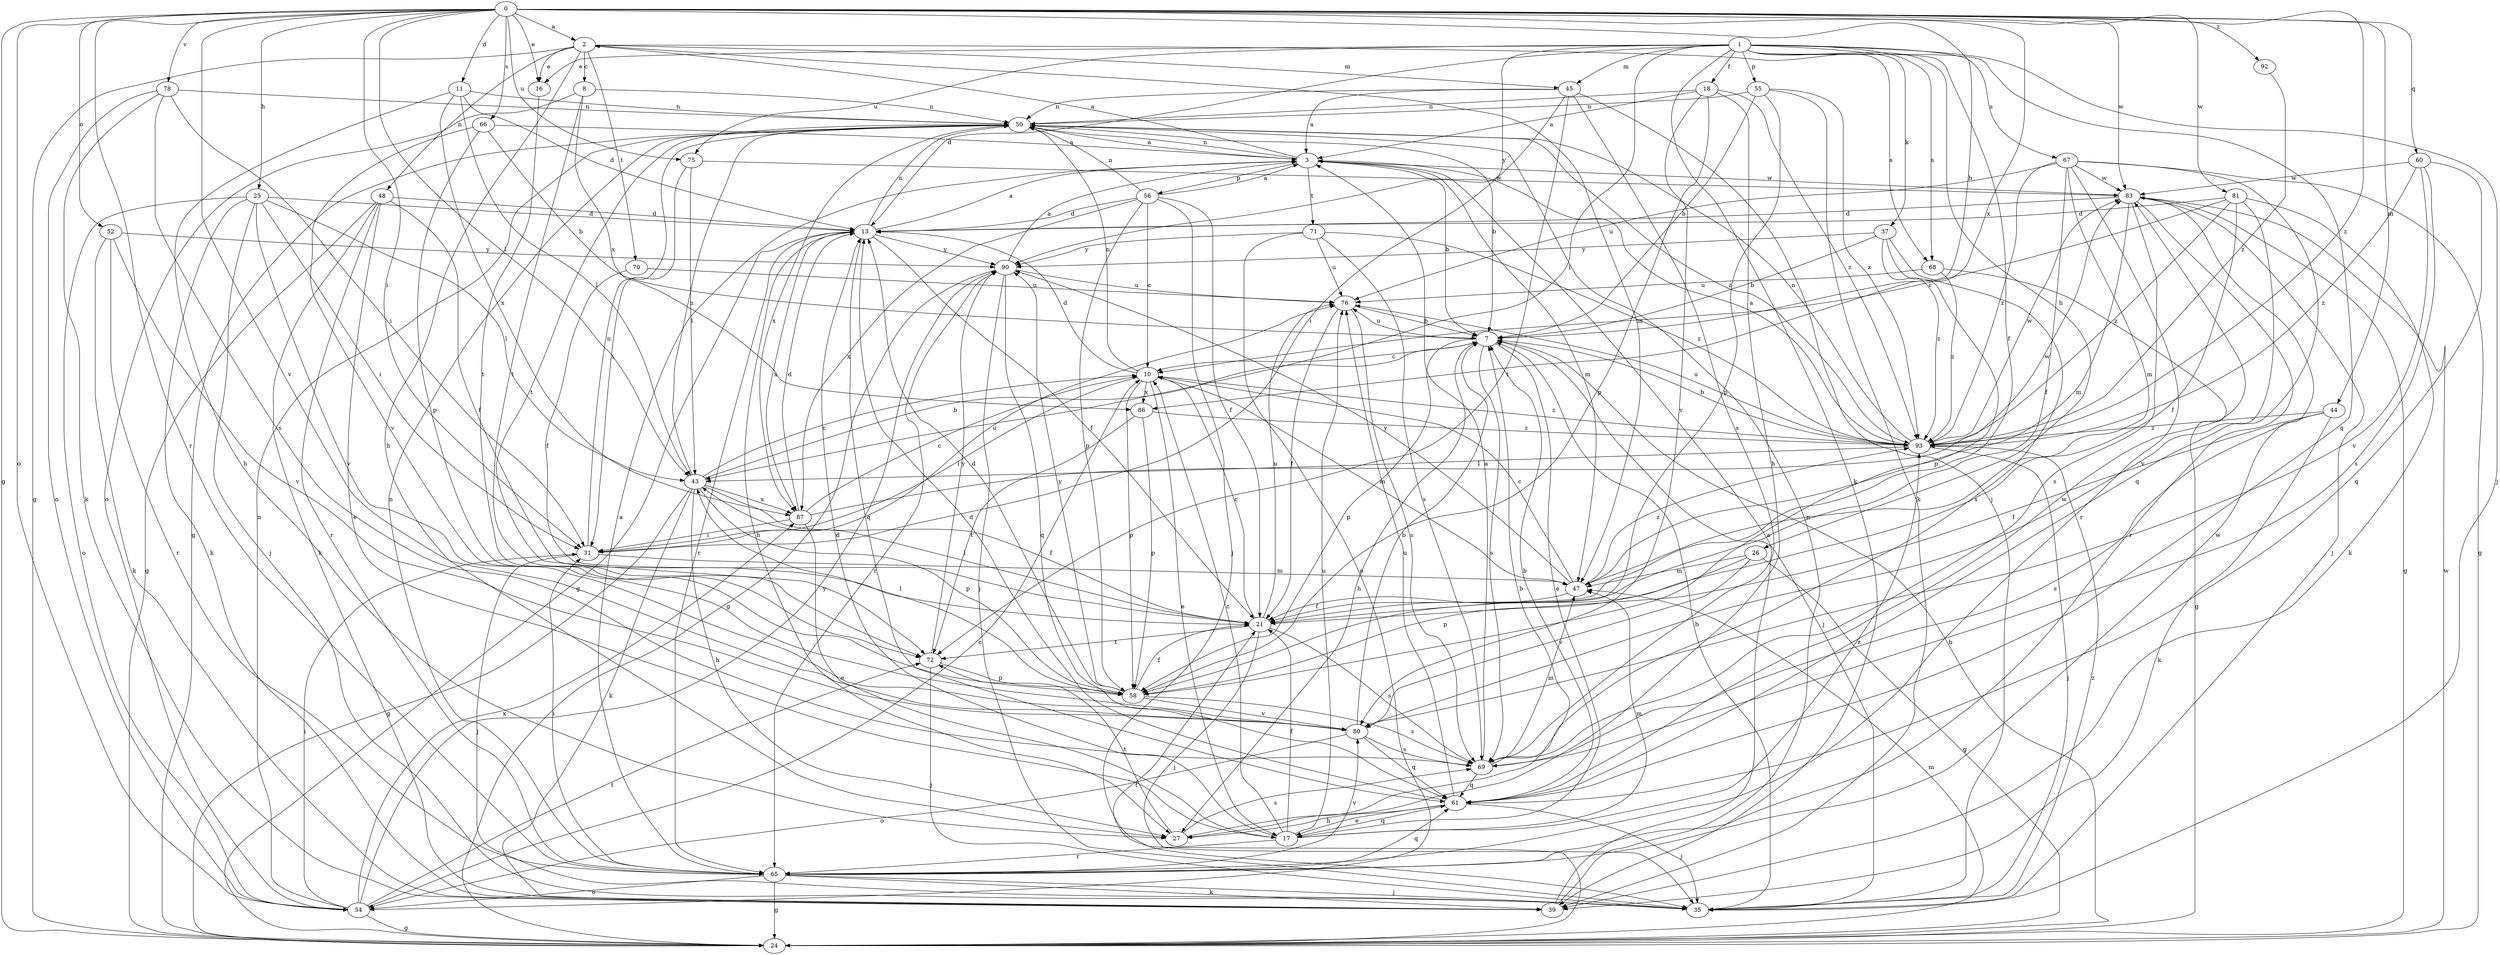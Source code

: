 strict digraph  {
0;
1;
2;
3;
7;
8;
10;
11;
13;
16;
17;
18;
21;
24;
25;
26;
27;
31;
35;
37;
39;
43;
44;
45;
47;
48;
50;
52;
54;
55;
56;
58;
60;
61;
65;
66;
67;
68;
69;
70;
71;
72;
75;
76;
78;
80;
81;
83;
86;
87;
90;
92;
93;
0 -> 2  [label=a];
0 -> 7  [label=b];
0 -> 11  [label=d];
0 -> 16  [label=e];
0 -> 24  [label=g];
0 -> 25  [label=h];
0 -> 31  [label=i];
0 -> 43  [label=l];
0 -> 44  [label=m];
0 -> 52  [label=o];
0 -> 54  [label=o];
0 -> 60  [label=q];
0 -> 65  [label=r];
0 -> 66  [label=s];
0 -> 75  [label=u];
0 -> 78  [label=v];
0 -> 80  [label=v];
0 -> 81  [label=w];
0 -> 83  [label=w];
0 -> 86  [label=x];
0 -> 92  [label=z];
0 -> 93  [label=z];
1 -> 13  [label=d];
1 -> 16  [label=e];
1 -> 18  [label=f];
1 -> 21  [label=f];
1 -> 26  [label=h];
1 -> 35  [label=j];
1 -> 37  [label=k];
1 -> 39  [label=k];
1 -> 43  [label=l];
1 -> 45  [label=m];
1 -> 55  [label=p];
1 -> 61  [label=q];
1 -> 67  [label=s];
1 -> 68  [label=s];
1 -> 75  [label=u];
1 -> 90  [label=y];
2 -> 8  [label=c];
2 -> 16  [label=e];
2 -> 24  [label=g];
2 -> 27  [label=h];
2 -> 45  [label=m];
2 -> 47  [label=m];
2 -> 48  [label=n];
2 -> 68  [label=s];
2 -> 70  [label=t];
3 -> 2  [label=a];
3 -> 7  [label=b];
3 -> 47  [label=m];
3 -> 50  [label=n];
3 -> 56  [label=p];
3 -> 71  [label=t];
3 -> 83  [label=w];
7 -> 10  [label=c];
7 -> 17  [label=e];
7 -> 27  [label=h];
7 -> 35  [label=j];
7 -> 58  [label=p];
7 -> 69  [label=s];
7 -> 76  [label=u];
8 -> 50  [label=n];
8 -> 54  [label=o];
8 -> 72  [label=t];
8 -> 86  [label=x];
10 -> 13  [label=d];
10 -> 17  [label=e];
10 -> 31  [label=i];
10 -> 47  [label=m];
10 -> 50  [label=n];
10 -> 58  [label=p];
10 -> 86  [label=x];
10 -> 93  [label=z];
11 -> 13  [label=d];
11 -> 27  [label=h];
11 -> 43  [label=l];
11 -> 50  [label=n];
11 -> 87  [label=x];
13 -> 3  [label=a];
13 -> 21  [label=f];
13 -> 24  [label=g];
13 -> 27  [label=h];
13 -> 50  [label=n];
13 -> 61  [label=q];
13 -> 65  [label=r];
13 -> 87  [label=x];
13 -> 90  [label=y];
16 -> 72  [label=t];
17 -> 10  [label=c];
17 -> 13  [label=d];
17 -> 21  [label=f];
17 -> 47  [label=m];
17 -> 61  [label=q];
17 -> 65  [label=r];
17 -> 76  [label=u];
17 -> 93  [label=z];
18 -> 3  [label=a];
18 -> 27  [label=h];
18 -> 50  [label=n];
18 -> 58  [label=p];
18 -> 80  [label=v];
18 -> 93  [label=z];
21 -> 10  [label=c];
21 -> 35  [label=j];
21 -> 43  [label=l];
21 -> 69  [label=s];
21 -> 72  [label=t];
21 -> 76  [label=u];
24 -> 7  [label=b];
24 -> 21  [label=f];
24 -> 47  [label=m];
24 -> 83  [label=w];
25 -> 13  [label=d];
25 -> 31  [label=i];
25 -> 35  [label=j];
25 -> 39  [label=k];
25 -> 43  [label=l];
25 -> 54  [label=o];
25 -> 80  [label=v];
26 -> 24  [label=g];
26 -> 47  [label=m];
26 -> 58  [label=p];
26 -> 80  [label=v];
27 -> 7  [label=b];
27 -> 69  [label=s];
27 -> 72  [label=t];
31 -> 35  [label=j];
31 -> 47  [label=m];
31 -> 50  [label=n];
31 -> 76  [label=u];
35 -> 7  [label=b];
35 -> 93  [label=z];
37 -> 7  [label=b];
37 -> 58  [label=p];
37 -> 69  [label=s];
37 -> 90  [label=y];
37 -> 93  [label=z];
39 -> 3  [label=a];
39 -> 50  [label=n];
43 -> 7  [label=b];
43 -> 10  [label=c];
43 -> 21  [label=f];
43 -> 24  [label=g];
43 -> 27  [label=h];
43 -> 39  [label=k];
43 -> 50  [label=n];
43 -> 58  [label=p];
43 -> 87  [label=x];
44 -> 21  [label=f];
44 -> 39  [label=k];
44 -> 69  [label=s];
44 -> 93  [label=z];
45 -> 3  [label=a];
45 -> 31  [label=i];
45 -> 35  [label=j];
45 -> 50  [label=n];
45 -> 69  [label=s];
45 -> 72  [label=t];
47 -> 10  [label=c];
47 -> 21  [label=f];
47 -> 90  [label=y];
47 -> 93  [label=z];
48 -> 13  [label=d];
48 -> 17  [label=e];
48 -> 21  [label=f];
48 -> 24  [label=g];
48 -> 39  [label=k];
48 -> 65  [label=r];
50 -> 3  [label=a];
50 -> 7  [label=b];
50 -> 24  [label=g];
50 -> 72  [label=t];
50 -> 87  [label=x];
50 -> 93  [label=z];
52 -> 39  [label=k];
52 -> 65  [label=r];
52 -> 80  [label=v];
52 -> 90  [label=y];
54 -> 10  [label=c];
54 -> 24  [label=g];
54 -> 31  [label=i];
54 -> 50  [label=n];
54 -> 72  [label=t];
54 -> 87  [label=x];
54 -> 90  [label=y];
55 -> 7  [label=b];
55 -> 39  [label=k];
55 -> 50  [label=n];
55 -> 58  [label=p];
55 -> 93  [label=z];
56 -> 3  [label=a];
56 -> 10  [label=c];
56 -> 13  [label=d];
56 -> 21  [label=f];
56 -> 35  [label=j];
56 -> 50  [label=n];
56 -> 58  [label=p];
56 -> 87  [label=x];
58 -> 13  [label=d];
58 -> 21  [label=f];
58 -> 43  [label=l];
58 -> 69  [label=s];
58 -> 80  [label=v];
58 -> 90  [label=y];
60 -> 61  [label=q];
60 -> 69  [label=s];
60 -> 80  [label=v];
60 -> 83  [label=w];
60 -> 93  [label=z];
61 -> 7  [label=b];
61 -> 13  [label=d];
61 -> 17  [label=e];
61 -> 27  [label=h];
61 -> 35  [label=j];
61 -> 76  [label=u];
61 -> 83  [label=w];
65 -> 3  [label=a];
65 -> 24  [label=g];
65 -> 31  [label=i];
65 -> 35  [label=j];
65 -> 39  [label=k];
65 -> 50  [label=n];
65 -> 54  [label=o];
65 -> 61  [label=q];
65 -> 80  [label=v];
65 -> 83  [label=w];
66 -> 3  [label=a];
66 -> 7  [label=b];
66 -> 58  [label=p];
66 -> 80  [label=v];
67 -> 21  [label=f];
67 -> 24  [label=g];
67 -> 47  [label=m];
67 -> 61  [label=q];
67 -> 65  [label=r];
67 -> 76  [label=u];
67 -> 83  [label=w];
67 -> 93  [label=z];
68 -> 24  [label=g];
68 -> 76  [label=u];
68 -> 93  [label=z];
69 -> 3  [label=a];
69 -> 47  [label=m];
69 -> 61  [label=q];
70 -> 21  [label=f];
70 -> 76  [label=u];
71 -> 54  [label=o];
71 -> 69  [label=s];
71 -> 76  [label=u];
71 -> 90  [label=y];
71 -> 93  [label=z];
72 -> 35  [label=j];
72 -> 58  [label=p];
72 -> 90  [label=y];
75 -> 31  [label=i];
75 -> 43  [label=l];
75 -> 83  [label=w];
76 -> 7  [label=b];
76 -> 21  [label=f];
76 -> 69  [label=s];
78 -> 31  [label=i];
78 -> 39  [label=k];
78 -> 50  [label=n];
78 -> 54  [label=o];
78 -> 69  [label=s];
80 -> 7  [label=b];
80 -> 54  [label=o];
80 -> 61  [label=q];
80 -> 69  [label=s];
81 -> 10  [label=c];
81 -> 13  [label=d];
81 -> 21  [label=f];
81 -> 39  [label=k];
81 -> 80  [label=v];
81 -> 93  [label=z];
83 -> 13  [label=d];
83 -> 24  [label=g];
83 -> 35  [label=j];
83 -> 47  [label=m];
83 -> 65  [label=r];
83 -> 69  [label=s];
86 -> 58  [label=p];
86 -> 72  [label=t];
86 -> 93  [label=z];
87 -> 10  [label=c];
87 -> 13  [label=d];
87 -> 17  [label=e];
87 -> 31  [label=i];
87 -> 83  [label=w];
90 -> 3  [label=a];
90 -> 24  [label=g];
90 -> 35  [label=j];
90 -> 61  [label=q];
90 -> 65  [label=r];
90 -> 76  [label=u];
92 -> 93  [label=z];
93 -> 3  [label=a];
93 -> 7  [label=b];
93 -> 35  [label=j];
93 -> 43  [label=l];
93 -> 50  [label=n];
93 -> 76  [label=u];
93 -> 83  [label=w];
}

